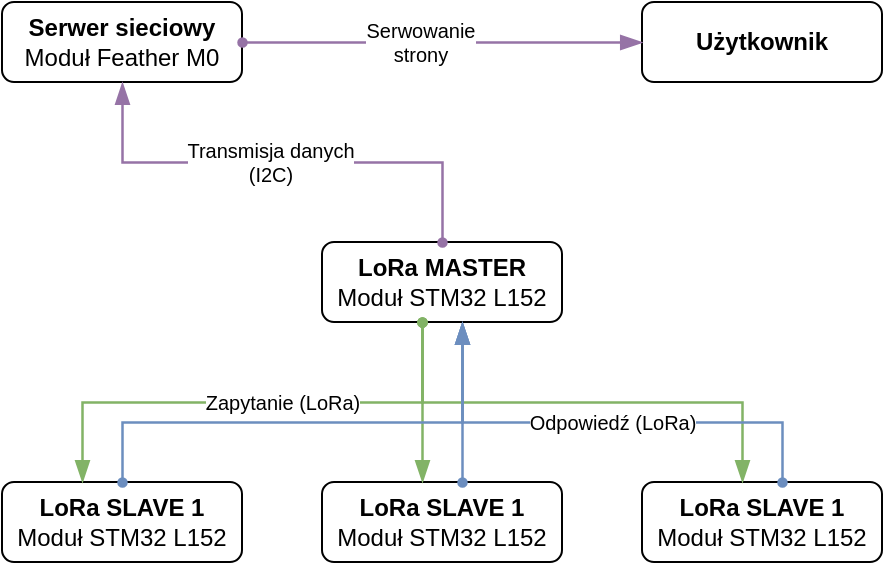 <mxfile version="21.6.8" type="device">
  <diagram name="Page-1" id="ASehpmj4ztPe1-0Q4AMC">
    <mxGraphModel dx="619" dy="1214" grid="1" gridSize="10" guides="1" tooltips="1" connect="1" arrows="1" fold="1" page="0" pageScale="1" pageWidth="1169" pageHeight="827" math="0" shadow="0">
      <root>
        <mxCell id="0" />
        <mxCell id="1" parent="0" />
        <mxCell id="spFt9Daq1wORSKf747if-1" value="&lt;b&gt;Serwer sieciowy&lt;/b&gt;&lt;br&gt;Moduł Feather M0" style="rounded=1;whiteSpace=wrap;html=1;fontFamily=Arimo;" vertex="1" parent="1">
          <mxGeometry x="1040" y="-120" width="120" height="40" as="geometry" />
        </mxCell>
        <mxCell id="spFt9Daq1wORSKf747if-2" value="&lt;b&gt;LoRa MASTER&lt;br&gt;&lt;/b&gt;Moduł STM32 L152" style="rounded=1;whiteSpace=wrap;html=1;fontFamily=Arimo;" vertex="1" parent="1">
          <mxGeometry x="1200" width="120" height="40" as="geometry" />
        </mxCell>
        <mxCell id="spFt9Daq1wORSKf747if-3" value="&lt;b&gt;LoRa SLAVE 1&lt;br&gt;&lt;/b&gt;Moduł STM32 L152" style="rounded=1;whiteSpace=wrap;html=1;fontFamily=Arimo;" vertex="1" parent="1">
          <mxGeometry x="1040" y="120" width="120" height="40" as="geometry" />
        </mxCell>
        <mxCell id="spFt9Daq1wORSKf747if-4" value="&lt;b&gt;LoRa SLAVE 1&lt;br&gt;&lt;/b&gt;Moduł STM32 L152" style="rounded=1;whiteSpace=wrap;html=1;fontFamily=Arimo;" vertex="1" parent="1">
          <mxGeometry x="1200" y="120" width="120" height="40" as="geometry" />
        </mxCell>
        <mxCell id="spFt9Daq1wORSKf747if-5" value="&lt;b&gt;LoRa SLAVE 1&lt;br&gt;&lt;/b&gt;Moduł STM32 L152" style="rounded=1;whiteSpace=wrap;html=1;fontFamily=Arimo;" vertex="1" parent="1">
          <mxGeometry x="1360" y="120" width="120" height="40" as="geometry" />
        </mxCell>
        <mxCell id="spFt9Daq1wORSKf747if-6" value="&lt;b&gt;Użytkownik&lt;/b&gt;" style="rounded=1;whiteSpace=wrap;html=1;fontFamily=Arimo;" vertex="1" parent="1">
          <mxGeometry x="1360" y="-120" width="120" height="40" as="geometry" />
        </mxCell>
        <mxCell id="spFt9Daq1wORSKf747if-17" value="" style="endArrow=blockThin;html=1;rounded=0;fillColor=#d5e8d4;strokeColor=#82b366;endSize=8;startSize=4;startArrow=oval;startFill=1;endFill=1;strokeWidth=1.25;" edge="1" parent="1">
          <mxGeometry width="50" height="50" relative="1" as="geometry">
            <mxPoint x="1250" y="40" as="sourcePoint" />
            <mxPoint x="1080" y="120" as="targetPoint" />
            <Array as="points">
              <mxPoint x="1250" y="80" />
              <mxPoint x="1080" y="80" />
            </Array>
          </mxGeometry>
        </mxCell>
        <mxCell id="spFt9Daq1wORSKf747if-23" value="Zapytanie (LoRa)" style="edgeLabel;html=1;align=center;verticalAlign=middle;resizable=0;points=[];fontFamily=Arimo;fontSize=10;" vertex="1" connectable="0" parent="spFt9Daq1wORSKf747if-17">
          <mxGeometry x="0.24" relative="1" as="geometry">
            <mxPoint x="45" as="offset" />
          </mxGeometry>
        </mxCell>
        <mxCell id="spFt9Daq1wORSKf747if-18" value="" style="endArrow=blockThin;html=1;rounded=0;fillColor=#d5e8d4;strokeColor=#82b366;endSize=8;startSize=4;startArrow=oval;startFill=1;endFill=1;strokeWidth=1.25;" edge="1" parent="1">
          <mxGeometry width="50" height="50" relative="1" as="geometry">
            <mxPoint x="1250" y="40" as="sourcePoint" />
            <mxPoint x="1250" y="120" as="targetPoint" />
            <Array as="points">
              <mxPoint x="1250" y="80" />
            </Array>
          </mxGeometry>
        </mxCell>
        <mxCell id="spFt9Daq1wORSKf747if-19" value="" style="endArrow=blockThin;html=1;rounded=0;fillColor=#d5e8d4;strokeColor=#82b366;endSize=8;startSize=4;startArrow=oval;startFill=1;endFill=1;strokeWidth=1.25;" edge="1" parent="1">
          <mxGeometry width="50" height="50" relative="1" as="geometry">
            <mxPoint x="1250" y="40" as="sourcePoint" />
            <mxPoint x="1410" y="120" as="targetPoint" />
            <Array as="points">
              <mxPoint x="1250" y="80" />
              <mxPoint x="1410" y="80" />
            </Array>
          </mxGeometry>
        </mxCell>
        <mxCell id="spFt9Daq1wORSKf747if-20" value="" style="endArrow=oval;html=1;rounded=0;fillColor=#dae8fc;strokeColor=#6c8ebf;startArrow=blockThin;startFill=1;endFill=1;startSize=8;endSize=4;strokeWidth=1.25;" edge="1" parent="1">
          <mxGeometry width="50" height="50" relative="1" as="geometry">
            <mxPoint x="1270" y="40" as="sourcePoint" />
            <mxPoint x="1430" y="120" as="targetPoint" />
            <Array as="points">
              <mxPoint x="1270" y="90" />
              <mxPoint x="1430" y="90" />
            </Array>
          </mxGeometry>
        </mxCell>
        <mxCell id="spFt9Daq1wORSKf747if-24" value="Odpowiedź (LoRa)" style="edgeLabel;html=1;align=center;verticalAlign=middle;resizable=0;points=[];fontFamily=Arimo;fontSize=10;" vertex="1" connectable="0" parent="spFt9Daq1wORSKf747if-20">
          <mxGeometry x="0.036" relative="1" as="geometry">
            <mxPoint as="offset" />
          </mxGeometry>
        </mxCell>
        <mxCell id="spFt9Daq1wORSKf747if-21" value="" style="endArrow=oval;html=1;rounded=0;fillColor=#dae8fc;strokeColor=#6c8ebf;startArrow=blockThin;startFill=1;endFill=1;startSize=8;endSize=4;strokeWidth=1.25;" edge="1" parent="1">
          <mxGeometry width="50" height="50" relative="1" as="geometry">
            <mxPoint x="1270" y="40" as="sourcePoint" />
            <mxPoint x="1270" y="120" as="targetPoint" />
            <Array as="points">
              <mxPoint x="1270" y="80" />
            </Array>
          </mxGeometry>
        </mxCell>
        <mxCell id="spFt9Daq1wORSKf747if-22" value="" style="endArrow=oval;html=1;rounded=0;fillColor=#dae8fc;strokeColor=#6c8ebf;startArrow=blockThin;startFill=1;endFill=1;startSize=8;endSize=4;strokeWidth=1.25;" edge="1" parent="1">
          <mxGeometry width="50" height="50" relative="1" as="geometry">
            <mxPoint x="1270" y="40" as="sourcePoint" />
            <mxPoint x="1100" y="120" as="targetPoint" />
            <Array as="points">
              <mxPoint x="1270" y="90" />
              <mxPoint x="1100" y="90" />
            </Array>
          </mxGeometry>
        </mxCell>
        <mxCell id="spFt9Daq1wORSKf747if-7" style="edgeStyle=orthogonalEdgeStyle;rounded=0;orthogonalLoop=1;jettySize=auto;html=1;exitX=1;exitY=0.5;exitDx=0;exitDy=0;entryX=0;entryY=0.5;entryDx=0;entryDy=0;fillColor=#e1d5e7;strokeColor=#9673a6;strokeWidth=1.25;endArrow=blockThin;endFill=1;endSize=8;startSize=4;startArrow=oval;startFill=1;" edge="1" parent="1" source="spFt9Daq1wORSKf747if-1" target="spFt9Daq1wORSKf747if-6">
          <mxGeometry relative="1" as="geometry" />
        </mxCell>
        <mxCell id="spFt9Daq1wORSKf747if-26" value="Serwowanie&lt;br style=&quot;font-size: 10px;&quot;&gt;strony" style="edgeLabel;html=1;align=center;verticalAlign=middle;resizable=0;points=[];fontSize=10;fontFamily=Arimo;" vertex="1" connectable="0" parent="spFt9Daq1wORSKf747if-7">
          <mxGeometry x="-0.279" y="1" relative="1" as="geometry">
            <mxPoint x="17" y="1" as="offset" />
          </mxGeometry>
        </mxCell>
        <mxCell id="spFt9Daq1wORSKf747if-8" style="edgeStyle=orthogonalEdgeStyle;rounded=0;orthogonalLoop=1;jettySize=auto;html=1;exitX=0.5;exitY=0;exitDx=0;exitDy=0;entryX=0.5;entryY=1;entryDx=0;entryDy=0;fillColor=#e1d5e7;strokeColor=#9673a6;strokeWidth=1.25;endArrow=blockThin;endFill=1;endSize=8;startSize=4;startArrow=oval;startFill=1;" edge="1" parent="1" source="spFt9Daq1wORSKf747if-2" target="spFt9Daq1wORSKf747if-1">
          <mxGeometry relative="1" as="geometry" />
        </mxCell>
        <mxCell id="spFt9Daq1wORSKf747if-25" value="Transmisja danych&lt;br style=&quot;font-size: 10px;&quot;&gt;(I2C)" style="edgeLabel;html=1;align=center;verticalAlign=middle;resizable=0;points=[];fontFamily=Arimo;fontSize=10;" vertex="1" connectable="0" parent="spFt9Daq1wORSKf747if-8">
          <mxGeometry x="0.273" y="-1" relative="1" as="geometry">
            <mxPoint x="27" y="1" as="offset" />
          </mxGeometry>
        </mxCell>
      </root>
    </mxGraphModel>
  </diagram>
</mxfile>
